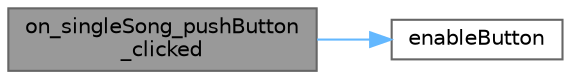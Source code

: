 digraph "on_singleSong_pushButton_clicked"
{
 // LATEX_PDF_SIZE
  bgcolor="transparent";
  edge [fontname=Helvetica,fontsize=10,labelfontname=Helvetica,labelfontsize=10];
  node [fontname=Helvetica,fontsize=10,shape=box,height=0.2,width=0.4];
  rankdir="LR";
  Node1 [id="Node000001",label="on_singleSong_pushButton\l_clicked",height=0.2,width=0.4,color="gray40", fillcolor="grey60", style="filled", fontcolor="black",tooltip="单曲按钮点击槽函数"];
  Node1 -> Node2 [id="edge1_Node000001_Node000002",color="steelblue1",style="solid",tooltip=" "];
  Node2 [id="Node000002",label="enableButton",height=0.2,width=0.4,color="grey40", fillcolor="white", style="filled",URL="$class_my_collection.html#ab868524a9562cda1f7b60b4220e2248e",tooltip="启用/禁用按钮"];
}
